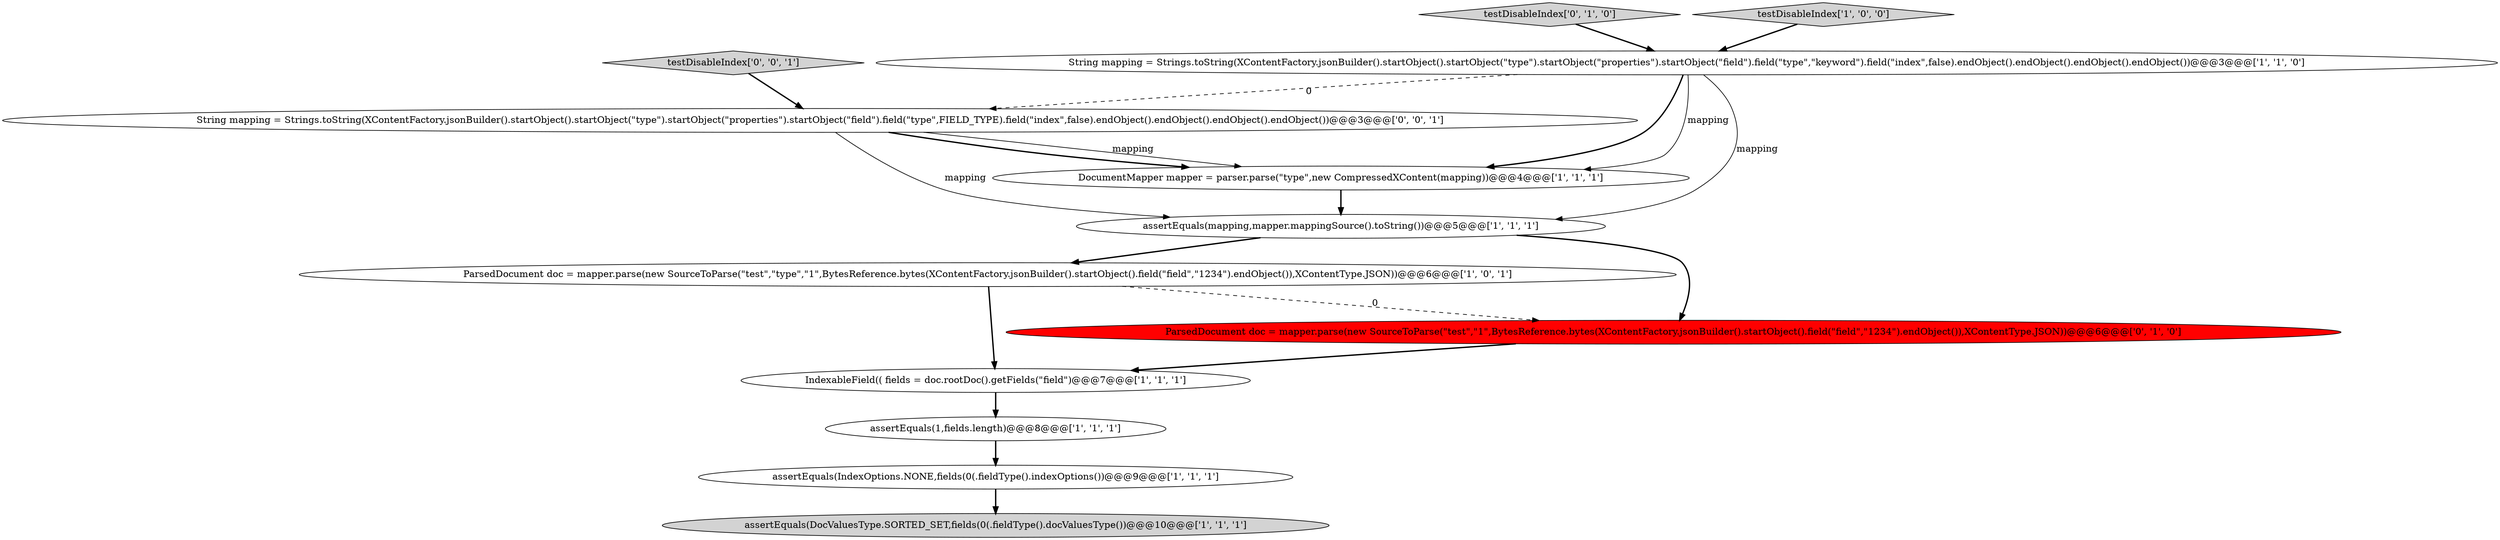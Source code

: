 digraph {
9 [style = filled, label = "testDisableIndex['0', '1', '0']", fillcolor = lightgray, shape = diamond image = "AAA0AAABBB2BBB"];
3 [style = filled, label = "IndexableField(( fields = doc.rootDoc().getFields(\"field\")@@@7@@@['1', '1', '1']", fillcolor = white, shape = ellipse image = "AAA0AAABBB1BBB"];
1 [style = filled, label = "assertEquals(IndexOptions.NONE,fields(0(.fieldType().indexOptions())@@@9@@@['1', '1', '1']", fillcolor = white, shape = ellipse image = "AAA0AAABBB1BBB"];
0 [style = filled, label = "DocumentMapper mapper = parser.parse(\"type\",new CompressedXContent(mapping))@@@4@@@['1', '1', '1']", fillcolor = white, shape = ellipse image = "AAA0AAABBB1BBB"];
5 [style = filled, label = "String mapping = Strings.toString(XContentFactory.jsonBuilder().startObject().startObject(\"type\").startObject(\"properties\").startObject(\"field\").field(\"type\",\"keyword\").field(\"index\",false).endObject().endObject().endObject().endObject())@@@3@@@['1', '1', '0']", fillcolor = white, shape = ellipse image = "AAA0AAABBB1BBB"];
8 [style = filled, label = "testDisableIndex['1', '0', '0']", fillcolor = lightgray, shape = diamond image = "AAA0AAABBB1BBB"];
12 [style = filled, label = "testDisableIndex['0', '0', '1']", fillcolor = lightgray, shape = diamond image = "AAA0AAABBB3BBB"];
11 [style = filled, label = "String mapping = Strings.toString(XContentFactory.jsonBuilder().startObject().startObject(\"type\").startObject(\"properties\").startObject(\"field\").field(\"type\",FIELD_TYPE).field(\"index\",false).endObject().endObject().endObject().endObject())@@@3@@@['0', '0', '1']", fillcolor = white, shape = ellipse image = "AAA0AAABBB3BBB"];
6 [style = filled, label = "ParsedDocument doc = mapper.parse(new SourceToParse(\"test\",\"type\",\"1\",BytesReference.bytes(XContentFactory.jsonBuilder().startObject().field(\"field\",\"1234\").endObject()),XContentType.JSON))@@@6@@@['1', '0', '1']", fillcolor = white, shape = ellipse image = "AAA0AAABBB1BBB"];
10 [style = filled, label = "ParsedDocument doc = mapper.parse(new SourceToParse(\"test\",\"1\",BytesReference.bytes(XContentFactory.jsonBuilder().startObject().field(\"field\",\"1234\").endObject()),XContentType.JSON))@@@6@@@['0', '1', '0']", fillcolor = red, shape = ellipse image = "AAA1AAABBB2BBB"];
2 [style = filled, label = "assertEquals(mapping,mapper.mappingSource().toString())@@@5@@@['1', '1', '1']", fillcolor = white, shape = ellipse image = "AAA0AAABBB1BBB"];
4 [style = filled, label = "assertEquals(1,fields.length)@@@8@@@['1', '1', '1']", fillcolor = white, shape = ellipse image = "AAA0AAABBB1BBB"];
7 [style = filled, label = "assertEquals(DocValuesType.SORTED_SET,fields(0(.fieldType().docValuesType())@@@10@@@['1', '1', '1']", fillcolor = lightgray, shape = ellipse image = "AAA0AAABBB1BBB"];
9->5 [style = bold, label=""];
11->2 [style = solid, label="mapping"];
11->0 [style = solid, label="mapping"];
5->2 [style = solid, label="mapping"];
6->3 [style = bold, label=""];
10->3 [style = bold, label=""];
4->1 [style = bold, label=""];
11->0 [style = bold, label=""];
5->0 [style = solid, label="mapping"];
6->10 [style = dashed, label="0"];
8->5 [style = bold, label=""];
5->0 [style = bold, label=""];
5->11 [style = dashed, label="0"];
2->10 [style = bold, label=""];
3->4 [style = bold, label=""];
2->6 [style = bold, label=""];
1->7 [style = bold, label=""];
0->2 [style = bold, label=""];
12->11 [style = bold, label=""];
}

